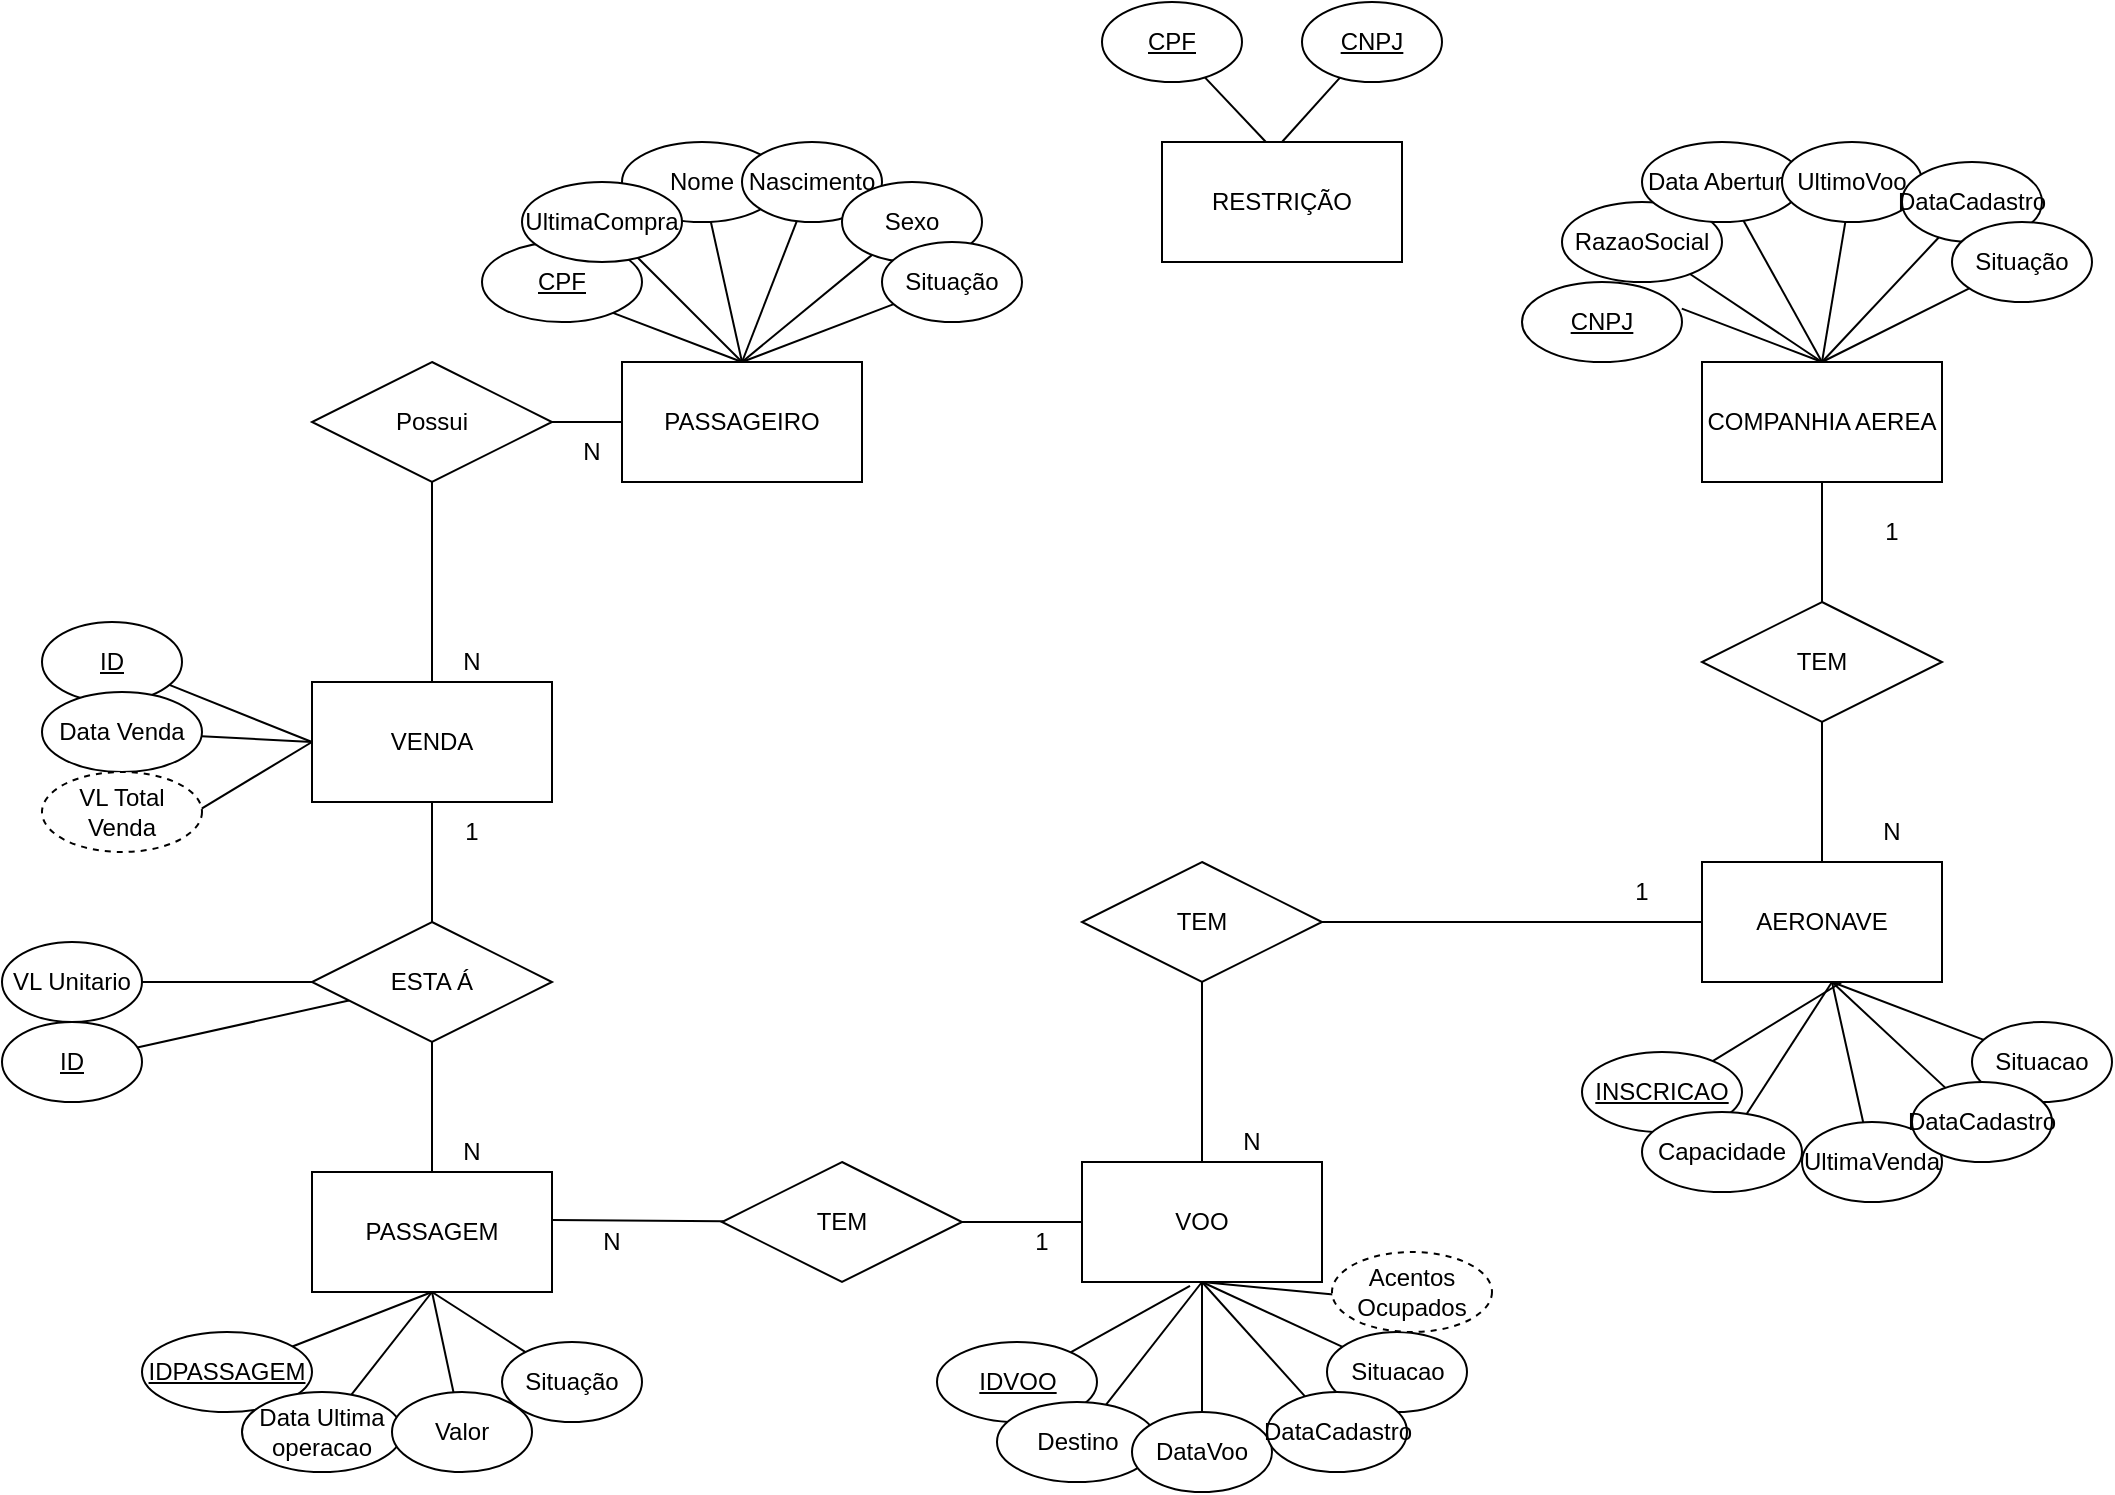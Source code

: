 <mxfile version="20.3.6" type="device"><diagram id="R2lEEEUBdFMjLlhIrx00" name="Page-1"><mxGraphModel dx="1718" dy="527" grid="1" gridSize="10" guides="1" tooltips="1" connect="1" arrows="1" fold="1" page="1" pageScale="1" pageWidth="850" pageHeight="1100" math="0" shadow="0" extFonts="Permanent Marker^https://fonts.googleapis.com/css?family=Permanent+Marker"><root><mxCell id="0"/><mxCell id="1" parent="0"/><mxCell id="nPWsRbzKl_E8Mo0pm-tu-1" value="PASSAGEIRO" style="rounded=0;whiteSpace=wrap;html=1;" vertex="1" parent="1"><mxGeometry x="70" y="180" width="120" height="60" as="geometry"/></mxCell><mxCell id="nPWsRbzKl_E8Mo0pm-tu-4" style="edgeStyle=none;rounded=0;orthogonalLoop=1;jettySize=auto;html=1;entryX=0.5;entryY=0;entryDx=0;entryDy=0;endArrow=none;endFill=0;" edge="1" parent="1" target="nPWsRbzKl_E8Mo0pm-tu-1"><mxGeometry relative="1" as="geometry"><mxPoint x="59.896" y="153.287" as="sourcePoint"/></mxGeometry></mxCell><mxCell id="nPWsRbzKl_E8Mo0pm-tu-2" value="&lt;u&gt;CPF&lt;/u&gt;" style="ellipse;whiteSpace=wrap;html=1;rounded=0;" vertex="1" parent="1"><mxGeometry y="120" width="80" height="40" as="geometry"/></mxCell><mxCell id="nPWsRbzKl_E8Mo0pm-tu-12" style="edgeStyle=none;rounded=0;orthogonalLoop=1;jettySize=auto;html=1;entryX=0.5;entryY=0;entryDx=0;entryDy=0;endArrow=none;endFill=0;" edge="1" parent="1" source="nPWsRbzKl_E8Mo0pm-tu-5" target="nPWsRbzKl_E8Mo0pm-tu-1"><mxGeometry relative="1" as="geometry"/></mxCell><mxCell id="nPWsRbzKl_E8Mo0pm-tu-5" value="Nome" style="ellipse;whiteSpace=wrap;html=1;rounded=0;" vertex="1" parent="1"><mxGeometry x="70" y="70" width="80" height="40" as="geometry"/></mxCell><mxCell id="nPWsRbzKl_E8Mo0pm-tu-13" style="edgeStyle=none;rounded=0;orthogonalLoop=1;jettySize=auto;html=1;entryX=0.5;entryY=0;entryDx=0;entryDy=0;endArrow=none;endFill=0;" edge="1" parent="1" source="nPWsRbzKl_E8Mo0pm-tu-6" target="nPWsRbzKl_E8Mo0pm-tu-1"><mxGeometry relative="1" as="geometry"/></mxCell><mxCell id="nPWsRbzKl_E8Mo0pm-tu-6" value="Nascimento" style="ellipse;whiteSpace=wrap;html=1;rounded=0;" vertex="1" parent="1"><mxGeometry x="130" y="70" width="70" height="40" as="geometry"/></mxCell><mxCell id="nPWsRbzKl_E8Mo0pm-tu-14" style="edgeStyle=none;rounded=0;orthogonalLoop=1;jettySize=auto;html=1;endArrow=none;endFill=0;" edge="1" parent="1" source="nPWsRbzKl_E8Mo0pm-tu-8"><mxGeometry relative="1" as="geometry"><mxPoint x="130" y="180" as="targetPoint"/></mxGeometry></mxCell><mxCell id="nPWsRbzKl_E8Mo0pm-tu-8" value="Sexo" style="ellipse;whiteSpace=wrap;html=1;rounded=0;" vertex="1" parent="1"><mxGeometry x="180" y="90" width="70" height="40" as="geometry"/></mxCell><mxCell id="nPWsRbzKl_E8Mo0pm-tu-11" style="edgeStyle=none;rounded=0;orthogonalLoop=1;jettySize=auto;html=1;entryX=0.5;entryY=0;entryDx=0;entryDy=0;endArrow=none;endFill=0;" edge="1" parent="1" source="nPWsRbzKl_E8Mo0pm-tu-9" target="nPWsRbzKl_E8Mo0pm-tu-1"><mxGeometry relative="1" as="geometry"/></mxCell><mxCell id="nPWsRbzKl_E8Mo0pm-tu-9" value="UltimaCompra" style="ellipse;whiteSpace=wrap;html=1;rounded=0;" vertex="1" parent="1"><mxGeometry x="20" y="90" width="80" height="40" as="geometry"/></mxCell><mxCell id="nPWsRbzKl_E8Mo0pm-tu-15" style="edgeStyle=none;rounded=0;orthogonalLoop=1;jettySize=auto;html=1;entryX=0.5;entryY=0;entryDx=0;entryDy=0;endArrow=none;endFill=0;" edge="1" parent="1" source="nPWsRbzKl_E8Mo0pm-tu-10" target="nPWsRbzKl_E8Mo0pm-tu-1"><mxGeometry relative="1" as="geometry"/></mxCell><mxCell id="nPWsRbzKl_E8Mo0pm-tu-10" value="Situação" style="ellipse;whiteSpace=wrap;html=1;rounded=0;" vertex="1" parent="1"><mxGeometry x="200" y="120" width="70" height="40" as="geometry"/></mxCell><mxCell id="nPWsRbzKl_E8Mo0pm-tu-51" style="edgeStyle=none;rounded=0;orthogonalLoop=1;jettySize=auto;html=1;entryX=0.5;entryY=0;entryDx=0;entryDy=0;endArrow=none;endFill=0;" edge="1" parent="1" source="nPWsRbzKl_E8Mo0pm-tu-17" target="nPWsRbzKl_E8Mo0pm-tu-49"><mxGeometry relative="1" as="geometry"/></mxCell><mxCell id="nPWsRbzKl_E8Mo0pm-tu-17" value="COMPANHIA AEREA" style="rounded=0;whiteSpace=wrap;html=1;" vertex="1" parent="1"><mxGeometry x="610" y="180" width="120" height="60" as="geometry"/></mxCell><mxCell id="nPWsRbzKl_E8Mo0pm-tu-18" style="edgeStyle=none;rounded=0;orthogonalLoop=1;jettySize=auto;html=1;entryX=0.5;entryY=0;entryDx=0;entryDy=0;endArrow=none;endFill=0;" edge="1" parent="1" target="nPWsRbzKl_E8Mo0pm-tu-17"><mxGeometry relative="1" as="geometry"><mxPoint x="599.896" y="153.287" as="sourcePoint"/></mxGeometry></mxCell><mxCell id="nPWsRbzKl_E8Mo0pm-tu-19" value="&lt;u&gt;CNPJ&lt;/u&gt;" style="ellipse;whiteSpace=wrap;html=1;rounded=0;" vertex="1" parent="1"><mxGeometry x="520" y="140" width="80" height="40" as="geometry"/></mxCell><mxCell id="nPWsRbzKl_E8Mo0pm-tu-20" style="edgeStyle=none;rounded=0;orthogonalLoop=1;jettySize=auto;html=1;entryX=0.5;entryY=0;entryDx=0;entryDy=0;endArrow=none;endFill=0;" edge="1" parent="1" source="nPWsRbzKl_E8Mo0pm-tu-21" target="nPWsRbzKl_E8Mo0pm-tu-17"><mxGeometry relative="1" as="geometry"/></mxCell><mxCell id="nPWsRbzKl_E8Mo0pm-tu-22" style="edgeStyle=none;rounded=0;orthogonalLoop=1;jettySize=auto;html=1;entryX=0.5;entryY=0;entryDx=0;entryDy=0;endArrow=none;endFill=0;" edge="1" parent="1" source="nPWsRbzKl_E8Mo0pm-tu-23" target="nPWsRbzKl_E8Mo0pm-tu-17"><mxGeometry relative="1" as="geometry"/></mxCell><mxCell id="nPWsRbzKl_E8Mo0pm-tu-24" style="edgeStyle=none;rounded=0;orthogonalLoop=1;jettySize=auto;html=1;endArrow=none;endFill=0;" edge="1" parent="1" source="nPWsRbzKl_E8Mo0pm-tu-25"><mxGeometry relative="1" as="geometry"><mxPoint x="670" y="180" as="targetPoint"/></mxGeometry></mxCell><mxCell id="nPWsRbzKl_E8Mo0pm-tu-26" style="edgeStyle=none;rounded=0;orthogonalLoop=1;jettySize=auto;html=1;entryX=0.5;entryY=0;entryDx=0;entryDy=0;endArrow=none;endFill=0;" edge="1" parent="1" source="nPWsRbzKl_E8Mo0pm-tu-27" target="nPWsRbzKl_E8Mo0pm-tu-17"><mxGeometry relative="1" as="geometry"/></mxCell><mxCell id="nPWsRbzKl_E8Mo0pm-tu-27" value="RazaoSocial" style="ellipse;whiteSpace=wrap;html=1;rounded=0;" vertex="1" parent="1"><mxGeometry x="540" y="100" width="80" height="40" as="geometry"/></mxCell><mxCell id="nPWsRbzKl_E8Mo0pm-tu-28" style="edgeStyle=none;rounded=0;orthogonalLoop=1;jettySize=auto;html=1;entryX=0.5;entryY=0;entryDx=0;entryDy=0;endArrow=none;endFill=0;" edge="1" parent="1" source="nPWsRbzKl_E8Mo0pm-tu-29" target="nPWsRbzKl_E8Mo0pm-tu-17"><mxGeometry relative="1" as="geometry"/></mxCell><mxCell id="nPWsRbzKl_E8Mo0pm-tu-21" value="Data Abertura" style="ellipse;whiteSpace=wrap;html=1;rounded=0;" vertex="1" parent="1"><mxGeometry x="580" y="70" width="80" height="40" as="geometry"/></mxCell><mxCell id="nPWsRbzKl_E8Mo0pm-tu-23" value="UltimoVoo" style="ellipse;whiteSpace=wrap;html=1;rounded=0;" vertex="1" parent="1"><mxGeometry x="650" y="70" width="70" height="40" as="geometry"/></mxCell><mxCell id="nPWsRbzKl_E8Mo0pm-tu-25" value="DataCadastro" style="ellipse;whiteSpace=wrap;html=1;rounded=0;" vertex="1" parent="1"><mxGeometry x="710" y="80" width="70" height="40" as="geometry"/></mxCell><mxCell id="nPWsRbzKl_E8Mo0pm-tu-52" style="edgeStyle=none;rounded=0;orthogonalLoop=1;jettySize=auto;html=1;entryX=0.5;entryY=1;entryDx=0;entryDy=0;endArrow=none;endFill=0;" edge="1" parent="1" source="nPWsRbzKl_E8Mo0pm-tu-30" target="nPWsRbzKl_E8Mo0pm-tu-49"><mxGeometry relative="1" as="geometry"/></mxCell><mxCell id="nPWsRbzKl_E8Mo0pm-tu-30" value="AERONAVE" style="rounded=0;whiteSpace=wrap;html=1;" vertex="1" parent="1"><mxGeometry x="610" y="430" width="120" height="60" as="geometry"/></mxCell><mxCell id="nPWsRbzKl_E8Mo0pm-tu-43" style="edgeStyle=none;rounded=0;orthogonalLoop=1;jettySize=auto;html=1;endArrow=none;endFill=0;" edge="1" parent="1" source="nPWsRbzKl_E8Mo0pm-tu-32"><mxGeometry relative="1" as="geometry"><mxPoint x="680" y="490" as="targetPoint"/></mxGeometry></mxCell><mxCell id="nPWsRbzKl_E8Mo0pm-tu-32" value="&lt;u&gt;INSCRICAO&lt;/u&gt;" style="ellipse;whiteSpace=wrap;html=1;rounded=0;" vertex="1" parent="1"><mxGeometry x="550" y="525" width="80" height="40" as="geometry"/></mxCell><mxCell id="nPWsRbzKl_E8Mo0pm-tu-44" style="edgeStyle=none;rounded=0;orthogonalLoop=1;jettySize=auto;html=1;entryX=0.5;entryY=1;entryDx=0;entryDy=0;endArrow=none;endFill=0;" edge="1" parent="1" source="nPWsRbzKl_E8Mo0pm-tu-37"><mxGeometry relative="1" as="geometry"><mxPoint x="675" y="490" as="targetPoint"/></mxGeometry></mxCell><mxCell id="nPWsRbzKl_E8Mo0pm-tu-37" value="Capacidade" style="ellipse;whiteSpace=wrap;html=1;rounded=0;" vertex="1" parent="1"><mxGeometry x="580" y="555" width="80" height="40" as="geometry"/></mxCell><mxCell id="nPWsRbzKl_E8Mo0pm-tu-48" style="edgeStyle=none;rounded=0;orthogonalLoop=1;jettySize=auto;html=1;endArrow=none;endFill=0;" edge="1" parent="1" source="nPWsRbzKl_E8Mo0pm-tu-39"><mxGeometry relative="1" as="geometry"><mxPoint x="675" y="490" as="targetPoint"/></mxGeometry></mxCell><mxCell id="nPWsRbzKl_E8Mo0pm-tu-39" value="Situacao" style="ellipse;whiteSpace=wrap;html=1;rounded=0;" vertex="1" parent="1"><mxGeometry x="745" y="510" width="70" height="40" as="geometry"/></mxCell><mxCell id="nPWsRbzKl_E8Mo0pm-tu-154" style="edgeStyle=none;rounded=0;orthogonalLoop=1;jettySize=auto;html=1;endArrow=none;endFill=0;" edge="1" parent="1"><mxGeometry relative="1" as="geometry"><mxPoint x="360" y="640" as="targetPoint"/><mxPoint x="425.706" y="646.258" as="sourcePoint"/></mxGeometry></mxCell><mxCell id="nPWsRbzKl_E8Mo0pm-tu-46" style="edgeStyle=none;rounded=0;orthogonalLoop=1;jettySize=auto;html=1;entryX=0.5;entryY=1;entryDx=0;entryDy=0;endArrow=none;endFill=0;" edge="1" parent="1" source="nPWsRbzKl_E8Mo0pm-tu-41"><mxGeometry relative="1" as="geometry"><mxPoint x="675" y="490" as="targetPoint"/></mxGeometry></mxCell><mxCell id="nPWsRbzKl_E8Mo0pm-tu-41" value="UltimaVenda" style="ellipse;whiteSpace=wrap;html=1;rounded=0;" vertex="1" parent="1"><mxGeometry x="660" y="560" width="70" height="40" as="geometry"/></mxCell><mxCell id="nPWsRbzKl_E8Mo0pm-tu-47" style="edgeStyle=none;rounded=0;orthogonalLoop=1;jettySize=auto;html=1;entryX=0.5;entryY=1;entryDx=0;entryDy=0;endArrow=none;endFill=0;" edge="1" parent="1" source="nPWsRbzKl_E8Mo0pm-tu-42"><mxGeometry relative="1" as="geometry"><mxPoint x="675" y="490" as="targetPoint"/></mxGeometry></mxCell><mxCell id="nPWsRbzKl_E8Mo0pm-tu-42" value="DataCadastro" style="ellipse;whiteSpace=wrap;html=1;rounded=0;" vertex="1" parent="1"><mxGeometry x="715" y="540" width="70" height="40" as="geometry"/></mxCell><mxCell id="nPWsRbzKl_E8Mo0pm-tu-29" value="Situação" style="ellipse;whiteSpace=wrap;html=1;rounded=0;" vertex="1" parent="1"><mxGeometry x="735" y="110" width="70" height="40" as="geometry"/></mxCell><mxCell id="nPWsRbzKl_E8Mo0pm-tu-49" value="TEM" style="shape=rhombus;perimeter=rhombusPerimeter;whiteSpace=wrap;html=1;align=center;" vertex="1" parent="1"><mxGeometry x="610" y="300" width="120" height="60" as="geometry"/></mxCell><mxCell id="nPWsRbzKl_E8Mo0pm-tu-53" value="1" style="text;html=1;strokeColor=none;fillColor=none;align=center;verticalAlign=middle;whiteSpace=wrap;rounded=0;" vertex="1" parent="1"><mxGeometry x="675" y="250" width="60" height="30" as="geometry"/></mxCell><mxCell id="nPWsRbzKl_E8Mo0pm-tu-54" value="N" style="text;html=1;strokeColor=none;fillColor=none;align=center;verticalAlign=middle;whiteSpace=wrap;rounded=0;" vertex="1" parent="1"><mxGeometry x="675" y="400" width="60" height="30" as="geometry"/></mxCell><mxCell id="nPWsRbzKl_E8Mo0pm-tu-56" value="RESTRIÇÃO" style="rounded=0;whiteSpace=wrap;html=1;" vertex="1" parent="1"><mxGeometry x="340" y="70" width="120" height="60" as="geometry"/></mxCell><mxCell id="nPWsRbzKl_E8Mo0pm-tu-81" style="edgeStyle=none;rounded=0;orthogonalLoop=1;jettySize=auto;html=1;entryX=0.433;entryY=0;entryDx=0;entryDy=0;entryPerimeter=0;endArrow=none;endFill=0;" edge="1" parent="1" source="nPWsRbzKl_E8Mo0pm-tu-57" target="nPWsRbzKl_E8Mo0pm-tu-56"><mxGeometry relative="1" as="geometry"/></mxCell><mxCell id="nPWsRbzKl_E8Mo0pm-tu-57" value="&lt;u&gt;CPF&lt;/u&gt;" style="ellipse;whiteSpace=wrap;html=1;rounded=0;" vertex="1" parent="1"><mxGeometry x="310" width="70" height="40" as="geometry"/></mxCell><mxCell id="nPWsRbzKl_E8Mo0pm-tu-82" style="edgeStyle=none;rounded=0;orthogonalLoop=1;jettySize=auto;html=1;entryX=0.5;entryY=0;entryDx=0;entryDy=0;endArrow=none;endFill=0;" edge="1" parent="1" source="nPWsRbzKl_E8Mo0pm-tu-58" target="nPWsRbzKl_E8Mo0pm-tu-56"><mxGeometry relative="1" as="geometry"/></mxCell><mxCell id="nPWsRbzKl_E8Mo0pm-tu-58" value="&lt;u&gt;CNPJ&lt;br&gt;&lt;/u&gt;" style="ellipse;whiteSpace=wrap;html=1;rounded=0;" vertex="1" parent="1"><mxGeometry x="410" width="70" height="40" as="geometry"/></mxCell><mxCell id="nPWsRbzKl_E8Mo0pm-tu-63" value="VOO" style="rounded=0;whiteSpace=wrap;html=1;" vertex="1" parent="1"><mxGeometry x="300" y="580" width="120" height="60" as="geometry"/></mxCell><mxCell id="nPWsRbzKl_E8Mo0pm-tu-64" style="edgeStyle=none;rounded=0;orthogonalLoop=1;jettySize=auto;html=1;entryX=0.45;entryY=1.033;entryDx=0;entryDy=0;entryPerimeter=0;endArrow=none;endFill=0;" edge="1" parent="1" source="nPWsRbzKl_E8Mo0pm-tu-65" target="nPWsRbzKl_E8Mo0pm-tu-63"><mxGeometry relative="1" as="geometry"/></mxCell><mxCell id="nPWsRbzKl_E8Mo0pm-tu-65" value="&lt;u&gt;IDVOO&lt;/u&gt;" style="ellipse;whiteSpace=wrap;html=1;rounded=0;" vertex="1" parent="1"><mxGeometry x="227.5" y="670" width="80" height="40" as="geometry"/></mxCell><mxCell id="nPWsRbzKl_E8Mo0pm-tu-66" style="edgeStyle=none;rounded=0;orthogonalLoop=1;jettySize=auto;html=1;entryX=0.5;entryY=1;entryDx=0;entryDy=0;endArrow=none;endFill=0;" edge="1" parent="1" source="nPWsRbzKl_E8Mo0pm-tu-67" target="nPWsRbzKl_E8Mo0pm-tu-63"><mxGeometry relative="1" as="geometry"/></mxCell><mxCell id="nPWsRbzKl_E8Mo0pm-tu-67" value="Destino" style="ellipse;whiteSpace=wrap;html=1;rounded=0;" vertex="1" parent="1"><mxGeometry x="257.5" y="700" width="80" height="40" as="geometry"/></mxCell><mxCell id="nPWsRbzKl_E8Mo0pm-tu-68" style="edgeStyle=none;rounded=0;orthogonalLoop=1;jettySize=auto;html=1;endArrow=none;endFill=0;" edge="1" parent="1" source="nPWsRbzKl_E8Mo0pm-tu-69"><mxGeometry relative="1" as="geometry"><mxPoint x="360" y="640" as="targetPoint"/></mxGeometry></mxCell><mxCell id="nPWsRbzKl_E8Mo0pm-tu-69" value="Situacao" style="ellipse;whiteSpace=wrap;html=1;rounded=0;" vertex="1" parent="1"><mxGeometry x="422.5" y="665" width="70" height="40" as="geometry"/></mxCell><mxCell id="nPWsRbzKl_E8Mo0pm-tu-72" style="edgeStyle=none;rounded=0;orthogonalLoop=1;jettySize=auto;html=1;entryX=0.5;entryY=1;entryDx=0;entryDy=0;endArrow=none;endFill=0;" edge="1" parent="1" source="nPWsRbzKl_E8Mo0pm-tu-73" target="nPWsRbzKl_E8Mo0pm-tu-63"><mxGeometry relative="1" as="geometry"/></mxCell><mxCell id="nPWsRbzKl_E8Mo0pm-tu-73" value="DataVoo" style="ellipse;whiteSpace=wrap;html=1;rounded=0;" vertex="1" parent="1"><mxGeometry x="325" y="705" width="70" height="40" as="geometry"/></mxCell><mxCell id="nPWsRbzKl_E8Mo0pm-tu-74" style="edgeStyle=none;rounded=0;orthogonalLoop=1;jettySize=auto;html=1;entryX=0.5;entryY=1;entryDx=0;entryDy=0;endArrow=none;endFill=0;" edge="1" parent="1" source="nPWsRbzKl_E8Mo0pm-tu-75" target="nPWsRbzKl_E8Mo0pm-tu-63"><mxGeometry relative="1" as="geometry"/></mxCell><mxCell id="nPWsRbzKl_E8Mo0pm-tu-75" value="DataCadastro" style="ellipse;whiteSpace=wrap;html=1;rounded=0;" vertex="1" parent="1"><mxGeometry x="392.5" y="695" width="70" height="40" as="geometry"/></mxCell><mxCell id="nPWsRbzKl_E8Mo0pm-tu-77" style="edgeStyle=none;rounded=0;orthogonalLoop=1;jettySize=auto;html=1;entryX=0;entryY=0.5;entryDx=0;entryDy=0;endArrow=none;endFill=0;" edge="1" parent="1" source="nPWsRbzKl_E8Mo0pm-tu-76" target="nPWsRbzKl_E8Mo0pm-tu-30"><mxGeometry relative="1" as="geometry"/></mxCell><mxCell id="nPWsRbzKl_E8Mo0pm-tu-78" style="edgeStyle=none;rounded=0;orthogonalLoop=1;jettySize=auto;html=1;entryX=0.5;entryY=0;entryDx=0;entryDy=0;endArrow=none;endFill=0;" edge="1" parent="1" source="nPWsRbzKl_E8Mo0pm-tu-76" target="nPWsRbzKl_E8Mo0pm-tu-63"><mxGeometry relative="1" as="geometry"/></mxCell><mxCell id="nPWsRbzKl_E8Mo0pm-tu-76" value="TEM" style="shape=rhombus;perimeter=rhombusPerimeter;whiteSpace=wrap;html=1;align=center;" vertex="1" parent="1"><mxGeometry x="300" y="430" width="120" height="60" as="geometry"/></mxCell><mxCell id="nPWsRbzKl_E8Mo0pm-tu-79" value="N" style="text;html=1;strokeColor=none;fillColor=none;align=center;verticalAlign=middle;whiteSpace=wrap;rounded=0;" vertex="1" parent="1"><mxGeometry x="355" y="555" width="60" height="30" as="geometry"/></mxCell><mxCell id="nPWsRbzKl_E8Mo0pm-tu-80" value="1" style="text;html=1;strokeColor=none;fillColor=none;align=center;verticalAlign=middle;whiteSpace=wrap;rounded=0;" vertex="1" parent="1"><mxGeometry x="550" y="430" width="60" height="30" as="geometry"/></mxCell><mxCell id="nPWsRbzKl_E8Mo0pm-tu-94" value="PASSAGEM" style="rounded=0;whiteSpace=wrap;html=1;" vertex="1" parent="1"><mxGeometry x="-85" y="585" width="120" height="60" as="geometry"/></mxCell><mxCell id="nPWsRbzKl_E8Mo0pm-tu-109" style="edgeStyle=none;rounded=0;orthogonalLoop=1;jettySize=auto;html=1;endArrow=none;endFill=0;entryX=0.5;entryY=1;entryDx=0;entryDy=0;" edge="1" parent="1" source="nPWsRbzKl_E8Mo0pm-tu-96" target="nPWsRbzKl_E8Mo0pm-tu-94"><mxGeometry relative="1" as="geometry"><mxPoint x="-20" y="650" as="targetPoint"/></mxGeometry></mxCell><mxCell id="nPWsRbzKl_E8Mo0pm-tu-96" value="&lt;u&gt;IDPASSAGEM&lt;/u&gt;" style="ellipse;whiteSpace=wrap;html=1;rounded=0;" vertex="1" parent="1"><mxGeometry x="-170" y="665" width="85" height="40" as="geometry"/></mxCell><mxCell id="nPWsRbzKl_E8Mo0pm-tu-130" style="edgeStyle=none;rounded=0;orthogonalLoop=1;jettySize=auto;html=1;entryX=0.5;entryY=1;entryDx=0;entryDy=0;endArrow=none;endFill=0;" edge="1" parent="1" source="nPWsRbzKl_E8Mo0pm-tu-102" target="nPWsRbzKl_E8Mo0pm-tu-94"><mxGeometry relative="1" as="geometry"/></mxCell><mxCell id="nPWsRbzKl_E8Mo0pm-tu-102" value="Data Ultima operacao" style="ellipse;whiteSpace=wrap;html=1;rounded=0;" vertex="1" parent="1"><mxGeometry x="-120" y="695" width="80" height="40" as="geometry"/></mxCell><mxCell id="nPWsRbzKl_E8Mo0pm-tu-131" style="edgeStyle=none;rounded=0;orthogonalLoop=1;jettySize=auto;html=1;entryX=0.5;entryY=1;entryDx=0;entryDy=0;endArrow=none;endFill=0;" edge="1" parent="1" source="nPWsRbzKl_E8Mo0pm-tu-104" target="nPWsRbzKl_E8Mo0pm-tu-94"><mxGeometry relative="1" as="geometry"/></mxCell><mxCell id="nPWsRbzKl_E8Mo0pm-tu-104" value="Valor" style="ellipse;whiteSpace=wrap;html=1;rounded=0;" vertex="1" parent="1"><mxGeometry x="-45" y="695" width="70" height="40" as="geometry"/></mxCell><mxCell id="nPWsRbzKl_E8Mo0pm-tu-110" style="edgeStyle=none;rounded=0;orthogonalLoop=1;jettySize=auto;html=1;entryX=1;entryY=0.4;entryDx=0;entryDy=0;entryPerimeter=0;endArrow=none;endFill=0;" edge="1" parent="1" source="nPWsRbzKl_E8Mo0pm-tu-108" target="nPWsRbzKl_E8Mo0pm-tu-94"><mxGeometry relative="1" as="geometry"/></mxCell><mxCell id="nPWsRbzKl_E8Mo0pm-tu-111" style="edgeStyle=none;rounded=0;orthogonalLoop=1;jettySize=auto;html=1;entryX=0;entryY=0.5;entryDx=0;entryDy=0;endArrow=none;endFill=0;" edge="1" parent="1" source="nPWsRbzKl_E8Mo0pm-tu-108" target="nPWsRbzKl_E8Mo0pm-tu-63"><mxGeometry relative="1" as="geometry"/></mxCell><mxCell id="nPWsRbzKl_E8Mo0pm-tu-108" value="TEM" style="shape=rhombus;perimeter=rhombusPerimeter;whiteSpace=wrap;html=1;align=center;" vertex="1" parent="1"><mxGeometry x="120" y="580" width="120" height="60" as="geometry"/></mxCell><mxCell id="nPWsRbzKl_E8Mo0pm-tu-112" value="1" style="text;html=1;strokeColor=none;fillColor=none;align=center;verticalAlign=middle;whiteSpace=wrap;rounded=0;" vertex="1" parent="1"><mxGeometry x="250" y="605" width="60" height="30" as="geometry"/></mxCell><mxCell id="nPWsRbzKl_E8Mo0pm-tu-113" value="1" style="text;html=1;strokeColor=none;fillColor=none;align=center;verticalAlign=middle;whiteSpace=wrap;rounded=0;" vertex="1" parent="1"><mxGeometry x="-35" y="400" width="60" height="30" as="geometry"/></mxCell><mxCell id="nPWsRbzKl_E8Mo0pm-tu-133" style="edgeStyle=none;rounded=0;orthogonalLoop=1;jettySize=auto;html=1;entryX=0.5;entryY=0;entryDx=0;entryDy=0;endArrow=none;endFill=0;" edge="1" parent="1" source="nPWsRbzKl_E8Mo0pm-tu-114" target="nPWsRbzKl_E8Mo0pm-tu-132"><mxGeometry relative="1" as="geometry"/></mxCell><mxCell id="nPWsRbzKl_E8Mo0pm-tu-146" style="edgeStyle=none;rounded=0;orthogonalLoop=1;jettySize=auto;html=1;entryX=0.5;entryY=1;entryDx=0;entryDy=0;endArrow=none;endFill=0;" edge="1" parent="1" source="nPWsRbzKl_E8Mo0pm-tu-114" target="nPWsRbzKl_E8Mo0pm-tu-142"><mxGeometry relative="1" as="geometry"/></mxCell><mxCell id="nPWsRbzKl_E8Mo0pm-tu-114" value="VENDA" style="rounded=0;whiteSpace=wrap;html=1;" vertex="1" parent="1"><mxGeometry x="-85" y="340" width="120" height="60" as="geometry"/></mxCell><mxCell id="nPWsRbzKl_E8Mo0pm-tu-126" style="edgeStyle=none;rounded=0;orthogonalLoop=1;jettySize=auto;html=1;entryX=0;entryY=0.5;entryDx=0;entryDy=0;endArrow=none;endFill=0;" edge="1" parent="1" source="nPWsRbzKl_E8Mo0pm-tu-116" target="nPWsRbzKl_E8Mo0pm-tu-114"><mxGeometry relative="1" as="geometry"/></mxCell><mxCell id="nPWsRbzKl_E8Mo0pm-tu-116" value="&lt;u&gt;ID&lt;/u&gt;" style="ellipse;whiteSpace=wrap;html=1;rounded=0;" vertex="1" parent="1"><mxGeometry x="-220" y="310" width="70" height="40" as="geometry"/></mxCell><mxCell id="nPWsRbzKl_E8Mo0pm-tu-128" style="edgeStyle=none;rounded=0;orthogonalLoop=1;jettySize=auto;html=1;entryX=0;entryY=0.5;entryDx=0;entryDy=0;endArrow=none;endFill=0;" edge="1" parent="1" source="nPWsRbzKl_E8Mo0pm-tu-120" target="nPWsRbzKl_E8Mo0pm-tu-114"><mxGeometry relative="1" as="geometry"/></mxCell><mxCell id="nPWsRbzKl_E8Mo0pm-tu-120" value="Data Venda" style="ellipse;whiteSpace=wrap;html=1;rounded=0;" vertex="1" parent="1"><mxGeometry x="-220" y="345" width="80" height="40" as="geometry"/></mxCell><mxCell id="nPWsRbzKl_E8Mo0pm-tu-129" style="edgeStyle=none;rounded=0;orthogonalLoop=1;jettySize=auto;html=1;entryX=0;entryY=0.5;entryDx=0;entryDy=0;endArrow=none;endFill=0;" edge="1" parent="1" target="nPWsRbzKl_E8Mo0pm-tu-114"><mxGeometry relative="1" as="geometry"><mxPoint x="-163.16" y="417.164" as="sourcePoint"/></mxGeometry></mxCell><mxCell id="nPWsRbzKl_E8Mo0pm-tu-134" style="edgeStyle=none;rounded=0;orthogonalLoop=1;jettySize=auto;html=1;entryX=0.5;entryY=0;entryDx=0;entryDy=0;endArrow=none;endFill=0;" edge="1" parent="1" source="nPWsRbzKl_E8Mo0pm-tu-132" target="nPWsRbzKl_E8Mo0pm-tu-94"><mxGeometry relative="1" as="geometry"/></mxCell><mxCell id="nPWsRbzKl_E8Mo0pm-tu-158" style="edgeStyle=none;rounded=0;orthogonalLoop=1;jettySize=auto;html=1;endArrow=none;endFill=0;" edge="1" parent="1" source="nPWsRbzKl_E8Mo0pm-tu-132" target="nPWsRbzKl_E8Mo0pm-tu-159"><mxGeometry relative="1" as="geometry"><mxPoint x="-190" y="550" as="targetPoint"/></mxGeometry></mxCell><mxCell id="nPWsRbzKl_E8Mo0pm-tu-132" value="ESTA Á" style="shape=rhombus;perimeter=rhombusPerimeter;whiteSpace=wrap;html=1;align=center;" vertex="1" parent="1"><mxGeometry x="-85" y="460" width="120" height="60" as="geometry"/></mxCell><mxCell id="nPWsRbzKl_E8Mo0pm-tu-141" value="N" style="text;html=1;strokeColor=none;fillColor=none;align=center;verticalAlign=middle;whiteSpace=wrap;rounded=0;" vertex="1" parent="1"><mxGeometry x="35" y="605" width="60" height="30" as="geometry"/></mxCell><mxCell id="nPWsRbzKl_E8Mo0pm-tu-147" style="edgeStyle=none;rounded=0;orthogonalLoop=1;jettySize=auto;html=1;entryX=0;entryY=0.5;entryDx=0;entryDy=0;endArrow=none;endFill=0;" edge="1" parent="1" source="nPWsRbzKl_E8Mo0pm-tu-142" target="nPWsRbzKl_E8Mo0pm-tu-1"><mxGeometry relative="1" as="geometry"/></mxCell><mxCell id="nPWsRbzKl_E8Mo0pm-tu-142" value="Possui" style="shape=rhombus;perimeter=rhombusPerimeter;whiteSpace=wrap;html=1;align=center;" vertex="1" parent="1"><mxGeometry x="-85" y="180" width="120" height="60" as="geometry"/></mxCell><mxCell id="nPWsRbzKl_E8Mo0pm-tu-148" value="N" style="text;html=1;strokeColor=none;fillColor=none;align=center;verticalAlign=middle;whiteSpace=wrap;rounded=0;" vertex="1" parent="1"><mxGeometry x="25" y="210" width="60" height="30" as="geometry"/></mxCell><mxCell id="nPWsRbzKl_E8Mo0pm-tu-149" value="N" style="text;html=1;strokeColor=none;fillColor=none;align=center;verticalAlign=middle;whiteSpace=wrap;rounded=0;" vertex="1" parent="1"><mxGeometry x="-35" y="315" width="60" height="30" as="geometry"/></mxCell><mxCell id="nPWsRbzKl_E8Mo0pm-tu-150" value="N" style="text;html=1;strokeColor=none;fillColor=none;align=center;verticalAlign=middle;whiteSpace=wrap;rounded=0;" vertex="1" parent="1"><mxGeometry x="-35" y="560" width="60" height="30" as="geometry"/></mxCell><mxCell id="nPWsRbzKl_E8Mo0pm-tu-151" value="VL Total Venda" style="ellipse;whiteSpace=wrap;html=1;align=center;dashed=1;" vertex="1" parent="1"><mxGeometry x="-220" y="385" width="80" height="40" as="geometry"/></mxCell><mxCell id="nPWsRbzKl_E8Mo0pm-tu-153" style="edgeStyle=none;rounded=0;orthogonalLoop=1;jettySize=auto;html=1;entryX=0.5;entryY=1;entryDx=0;entryDy=0;endArrow=none;endFill=0;" edge="1" parent="1" source="nPWsRbzKl_E8Mo0pm-tu-152" target="nPWsRbzKl_E8Mo0pm-tu-94"><mxGeometry relative="1" as="geometry"/></mxCell><mxCell id="nPWsRbzKl_E8Mo0pm-tu-152" value="Situação" style="ellipse;whiteSpace=wrap;html=1;rounded=0;" vertex="1" parent="1"><mxGeometry x="10" y="670" width="70" height="40" as="geometry"/></mxCell><mxCell id="nPWsRbzKl_E8Mo0pm-tu-155" value="Acentos Ocupados" style="ellipse;whiteSpace=wrap;html=1;align=center;dashed=1;" vertex="1" parent="1"><mxGeometry x="425" y="625" width="80" height="40" as="geometry"/></mxCell><mxCell id="nPWsRbzKl_E8Mo0pm-tu-157" style="edgeStyle=none;rounded=0;orthogonalLoop=1;jettySize=auto;html=1;entryX=0;entryY=0.5;entryDx=0;entryDy=0;endArrow=none;endFill=0;" edge="1" parent="1" source="nPWsRbzKl_E8Mo0pm-tu-156" target="nPWsRbzKl_E8Mo0pm-tu-132"><mxGeometry relative="1" as="geometry"/></mxCell><mxCell id="nPWsRbzKl_E8Mo0pm-tu-156" value="VL Unitario" style="ellipse;whiteSpace=wrap;html=1;rounded=0;" vertex="1" parent="1"><mxGeometry x="-240" y="470" width="70" height="40" as="geometry"/></mxCell><mxCell id="nPWsRbzKl_E8Mo0pm-tu-159" value="&lt;u&gt;ID&lt;/u&gt;" style="ellipse;whiteSpace=wrap;html=1;rounded=0;" vertex="1" parent="1"><mxGeometry x="-240" y="510" width="70" height="40" as="geometry"/></mxCell></root></mxGraphModel></diagram></mxfile>